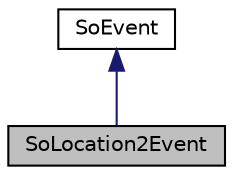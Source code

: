 digraph "SoLocation2Event"
{
 // LATEX_PDF_SIZE
  edge [fontname="Helvetica",fontsize="10",labelfontname="Helvetica",labelfontsize="10"];
  node [fontname="Helvetica",fontsize="10",shape=record];
  Node1 [label="SoLocation2Event",height=0.2,width=0.4,color="black", fillcolor="grey75", style="filled", fontcolor="black",tooltip="The SoLocation2Event class contains information about 2D movement events."];
  Node2 -> Node1 [dir="back",color="midnightblue",fontsize="10",style="solid",fontname="Helvetica"];
  Node2 [label="SoEvent",height=0.2,width=0.4,color="black", fillcolor="white", style="filled",URL="$classSoEvent.html",tooltip="The SoEvent class is the base class for all Coin events."];
}
